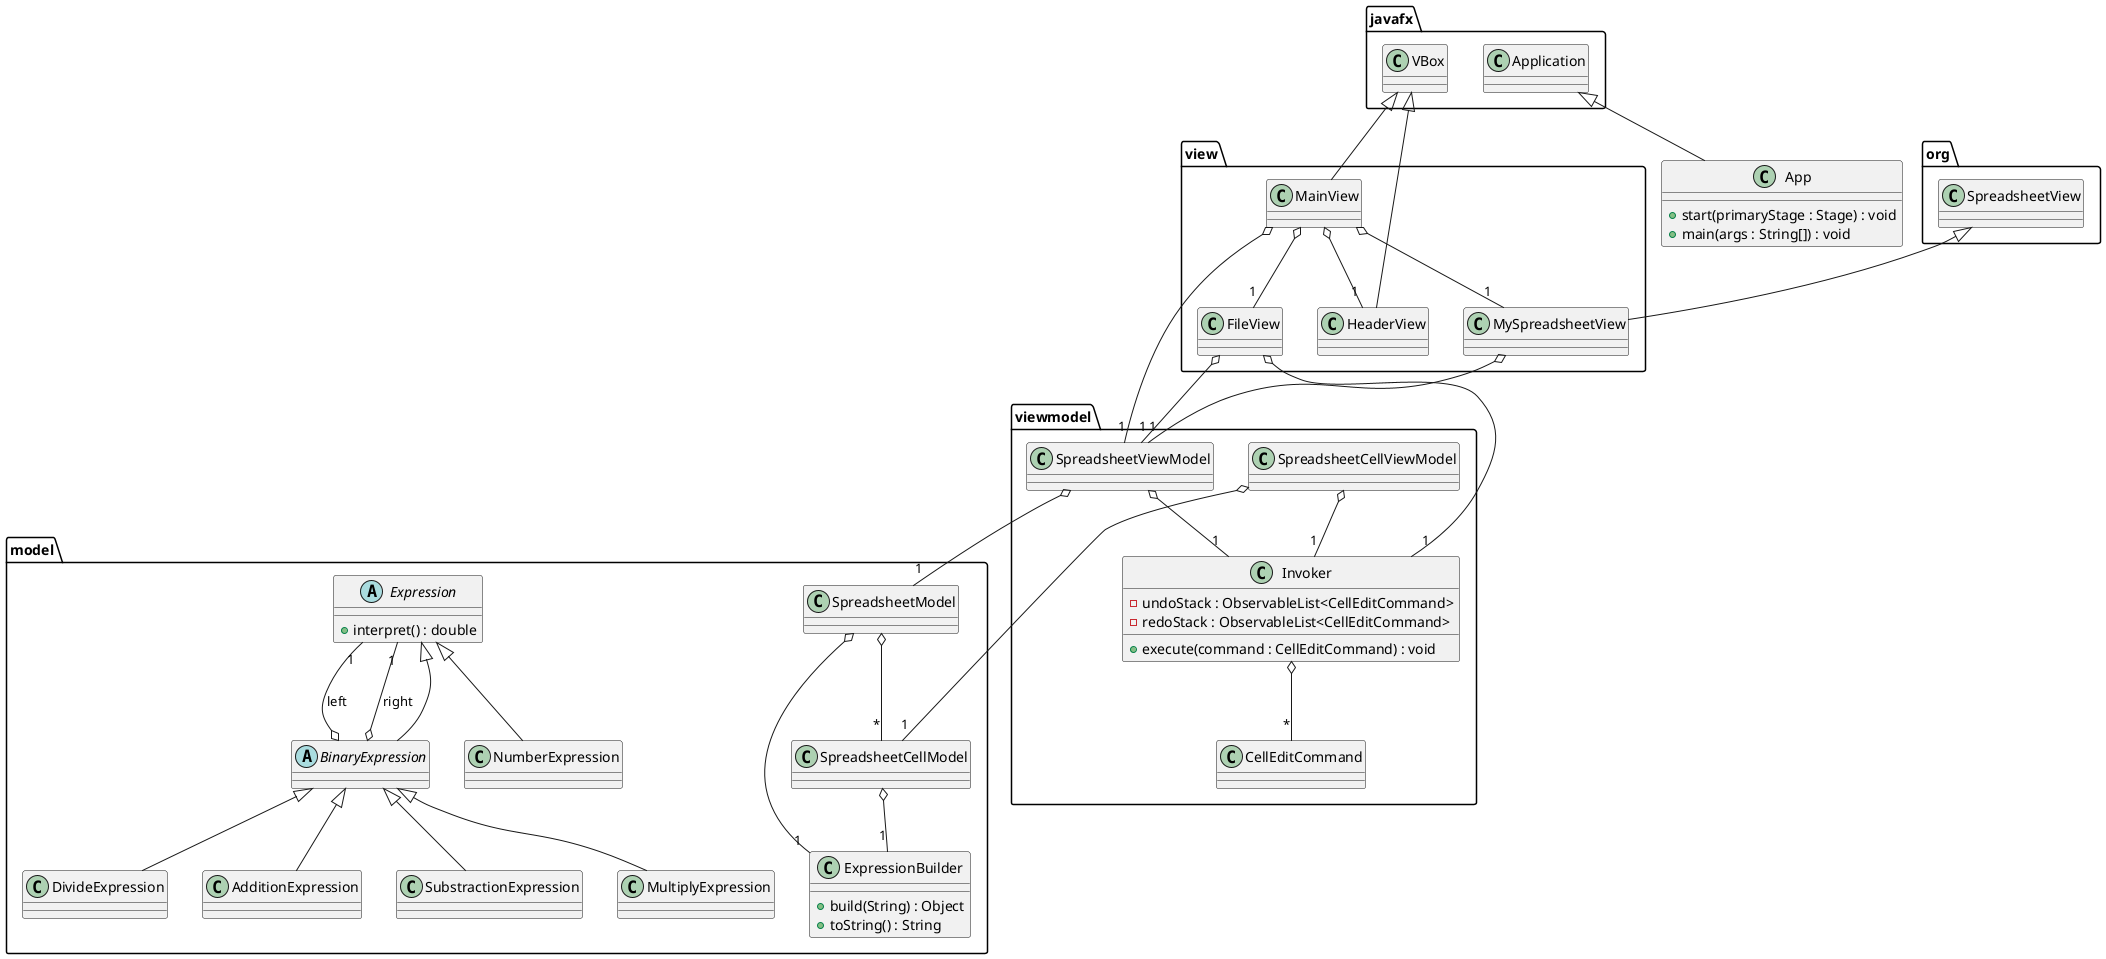 @startuml
'https://plantuml.com/class-diagram

package model {

abstract class Expression {
  + interpret() : double
}
abstract class BinaryExpression
class NumberExpression
class AdditionExpression
class SubstractionExpression
class MultiplyExpression
class DivideExpression
class ExpressionBuilder {
  + build(String) : Object
  + toString() : String
}

class SpreadsheetCellModel
class SpreadsheetModel

Expression <|-- NumberExpression
Expression <|-- BinaryExpression

BinaryExpression <|-- AdditionExpression
BinaryExpression <|-- SubstractionExpression
BinaryExpression <|-- MultiplyExpression
BinaryExpression <|-- DivideExpression

BinaryExpression o-- "1" Expression : left
BinaryExpression o-- "1" Expression : right

SpreadsheetCellModel o-- "1" ExpressionBuilder
SpreadsheetModel o-- "*" SpreadsheetCellModel
SpreadsheetModel o-- "1" ExpressionBuilder

}

package viewmodel {

class SpreadsheetViewModel {
}

class SpreadsheetCellViewModel
class Invoker {
  - undoStack : ObservableList<CellEditCommand>
  - redoStack : ObservableList<CellEditCommand>
  + execute(command : CellEditCommand) : void
}

class CellEditCommand {
}

SpreadsheetCellViewModel o-- "1" model.SpreadsheetCellModel
SpreadsheetCellViewModel o-- "1" Invoker
SpreadsheetViewModel o-- "1" model.SpreadsheetModel
SpreadsheetViewModel o-- "1" Invoker
Invoker o-- "*" CellEditCommand

}

package view {

class HeaderView {
}

class MainView {
}

class FileView {
}

class MySpreadsheetView {
}

MainView o-- "1" MySpreadsheetView
MainView o-- "1" HeaderView
MainView o-- "1" SpreadsheetViewModel
MainView o-- "1" FileView

FileView o-- "1" SpreadsheetViewModel
FileView o-- "1" Invoker

MySpreadsheetView o-- "1" SpreadsheetViewModel

}

class App {
  + start(primaryStage : Stage) : void  
  + main(args : String[]) : void  
}

package javafx {
  class VBox
  class Application
}

package org {
  class SpreadsheetView
}

javafx.Application <|-- App
javafx.VBox <|-- view.HeaderView
javafx.VBox <|-- view.MainView
org.SpreadsheetView <|-- view.MySpreadsheetView

@enduml
